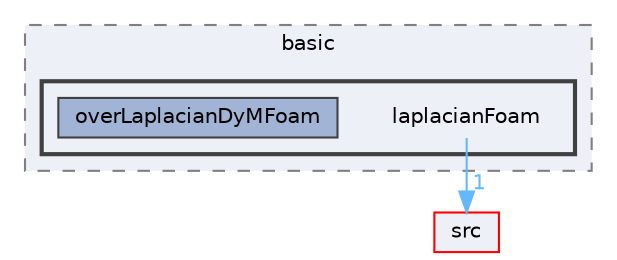 digraph "applications/solvers/basic/laplacianFoam"
{
 // LATEX_PDF_SIZE
  bgcolor="transparent";
  edge [fontname=Helvetica,fontsize=10,labelfontname=Helvetica,labelfontsize=10];
  node [fontname=Helvetica,fontsize=10,shape=box,height=0.2,width=0.4];
  compound=true
  subgraph clusterdir_c1a1d77e2de9f0a909b0abf393e236fa {
    graph [ bgcolor="#edf0f7", pencolor="grey50", label="basic", fontname=Helvetica,fontsize=10 style="filled,dashed", URL="dir_c1a1d77e2de9f0a909b0abf393e236fa.html",tooltip=""]
  subgraph clusterdir_48da730b9b8bc3cee9d616c0cff40e23 {
    graph [ bgcolor="#edf0f7", pencolor="grey25", label="", fontname=Helvetica,fontsize=10 style="filled,bold", URL="dir_48da730b9b8bc3cee9d616c0cff40e23.html",tooltip=""]
    dir_48da730b9b8bc3cee9d616c0cff40e23 [shape=plaintext, label="laplacianFoam"];
  dir_84e1de0c56d93e5b1916784e07e08a5b [label="overLaplacianDyMFoam", fillcolor="#a2b4d6", color="grey25", style="filled", URL="dir_84e1de0c56d93e5b1916784e07e08a5b.html",tooltip=""];
  }
  }
  dir_68267d1309a1af8e8297ef4c3efbcdba [label="src", fillcolor="#edf0f7", color="red", style="filled", URL="dir_68267d1309a1af8e8297ef4c3efbcdba.html",tooltip=""];
  dir_48da730b9b8bc3cee9d616c0cff40e23->dir_68267d1309a1af8e8297ef4c3efbcdba [headlabel="1", labeldistance=1.5 headhref="dir_002094_003729.html" href="dir_002094_003729.html" color="steelblue1" fontcolor="steelblue1"];
}
